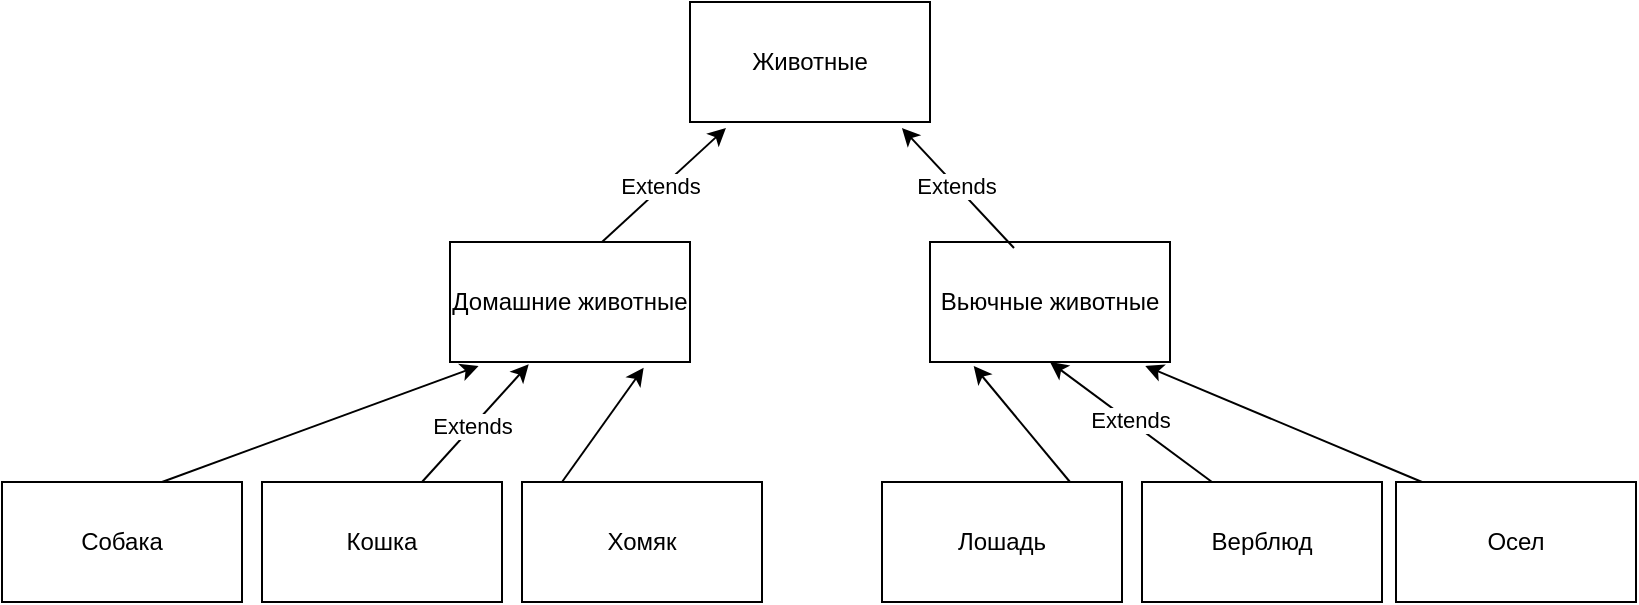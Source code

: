 <mxfile version="24.7.6">
  <diagram name="Страница — 1" id="d8aNYk3eA78sYucSyJkV">
    <mxGraphModel dx="1195" dy="588" grid="1" gridSize="10" guides="1" tooltips="1" connect="1" arrows="1" fold="1" page="1" pageScale="1" pageWidth="827" pageHeight="1169" math="0" shadow="0">
      <root>
        <mxCell id="0" />
        <mxCell id="1" parent="0" />
        <mxCell id="nb4hZSwbCRUEO2obQCLq-1" value="Животные" style="rounded=0;whiteSpace=wrap;html=1;" vertex="1" parent="1">
          <mxGeometry x="354" y="20" width="120" height="60" as="geometry" />
        </mxCell>
        <mxCell id="nb4hZSwbCRUEO2obQCLq-2" value="Домашние животные" style="rounded=0;whiteSpace=wrap;html=1;" vertex="1" parent="1">
          <mxGeometry x="234" y="140" width="120" height="60" as="geometry" />
        </mxCell>
        <mxCell id="nb4hZSwbCRUEO2obQCLq-3" value="Вьючные животные" style="rounded=0;whiteSpace=wrap;html=1;" vertex="1" parent="1">
          <mxGeometry x="474" y="140" width="120" height="60" as="geometry" />
        </mxCell>
        <mxCell id="nb4hZSwbCRUEO2obQCLq-4" value="" style="endArrow=classic;html=1;rounded=0;entryX=0.15;entryY=1.05;entryDx=0;entryDy=0;entryPerimeter=0;" edge="1" parent="1" target="nb4hZSwbCRUEO2obQCLq-1">
          <mxGeometry width="50" height="50" relative="1" as="geometry">
            <mxPoint x="310" y="140" as="sourcePoint" />
            <mxPoint x="360" y="90" as="targetPoint" />
          </mxGeometry>
        </mxCell>
        <mxCell id="nb4hZSwbCRUEO2obQCLq-7" value="Extends" style="edgeLabel;html=1;align=center;verticalAlign=middle;resizable=0;points=[];" vertex="1" connectable="0" parent="nb4hZSwbCRUEO2obQCLq-4">
          <mxGeometry x="-0.046" y="1" relative="1" as="geometry">
            <mxPoint as="offset" />
          </mxGeometry>
        </mxCell>
        <mxCell id="nb4hZSwbCRUEO2obQCLq-5" value="" style="endArrow=classic;html=1;rounded=0;entryX=0.883;entryY=1.05;entryDx=0;entryDy=0;entryPerimeter=0;exitX=0.35;exitY=0.05;exitDx=0;exitDy=0;exitPerimeter=0;" edge="1" parent="1" source="nb4hZSwbCRUEO2obQCLq-3" target="nb4hZSwbCRUEO2obQCLq-1">
          <mxGeometry width="50" height="50" relative="1" as="geometry">
            <mxPoint x="510" y="130" as="sourcePoint" />
            <mxPoint x="572" y="60" as="targetPoint" />
          </mxGeometry>
        </mxCell>
        <mxCell id="nb4hZSwbCRUEO2obQCLq-8" value="Extends" style="edgeLabel;html=1;align=center;verticalAlign=middle;resizable=0;points=[];" vertex="1" connectable="0" parent="nb4hZSwbCRUEO2obQCLq-5">
          <mxGeometry x="0.052" relative="1" as="geometry">
            <mxPoint as="offset" />
          </mxGeometry>
        </mxCell>
        <mxCell id="nb4hZSwbCRUEO2obQCLq-9" value="Собака" style="rounded=0;whiteSpace=wrap;html=1;" vertex="1" parent="1">
          <mxGeometry x="10" y="260" width="120" height="60" as="geometry" />
        </mxCell>
        <mxCell id="nb4hZSwbCRUEO2obQCLq-10" value="Кошка" style="rounded=0;whiteSpace=wrap;html=1;" vertex="1" parent="1">
          <mxGeometry x="140" y="260" width="120" height="60" as="geometry" />
        </mxCell>
        <mxCell id="nb4hZSwbCRUEO2obQCLq-11" value="Хомяк" style="rounded=0;whiteSpace=wrap;html=1;" vertex="1" parent="1">
          <mxGeometry x="270" y="260" width="120" height="60" as="geometry" />
        </mxCell>
        <mxCell id="nb4hZSwbCRUEO2obQCLq-12" value="Лошадь" style="rounded=0;whiteSpace=wrap;html=1;" vertex="1" parent="1">
          <mxGeometry x="450" y="260" width="120" height="60" as="geometry" />
        </mxCell>
        <mxCell id="nb4hZSwbCRUEO2obQCLq-13" value="Верблюд" style="rounded=0;whiteSpace=wrap;html=1;" vertex="1" parent="1">
          <mxGeometry x="580" y="260" width="120" height="60" as="geometry" />
        </mxCell>
        <mxCell id="nb4hZSwbCRUEO2obQCLq-14" value="Осел" style="rounded=0;whiteSpace=wrap;html=1;" vertex="1" parent="1">
          <mxGeometry x="707" y="260" width="120" height="60" as="geometry" />
        </mxCell>
        <mxCell id="nb4hZSwbCRUEO2obQCLq-15" value="" style="endArrow=classic;html=1;rounded=0;entryX=0.119;entryY=1.033;entryDx=0;entryDy=0;entryPerimeter=0;" edge="1" parent="1" target="nb4hZSwbCRUEO2obQCLq-2">
          <mxGeometry width="50" height="50" relative="1" as="geometry">
            <mxPoint x="90" y="260" as="sourcePoint" />
            <mxPoint x="140" y="210" as="targetPoint" />
          </mxGeometry>
        </mxCell>
        <mxCell id="nb4hZSwbCRUEO2obQCLq-16" value="" style="endArrow=classic;html=1;rounded=0;entryX=0.328;entryY=1.019;entryDx=0;entryDy=0;entryPerimeter=0;" edge="1" parent="1" target="nb4hZSwbCRUEO2obQCLq-2">
          <mxGeometry width="50" height="50" relative="1" as="geometry">
            <mxPoint x="220" y="260" as="sourcePoint" />
            <mxPoint x="270" y="210" as="targetPoint" />
          </mxGeometry>
        </mxCell>
        <mxCell id="nb4hZSwbCRUEO2obQCLq-21" value="Extends" style="edgeLabel;html=1;align=center;verticalAlign=middle;resizable=0;points=[];" vertex="1" connectable="0" parent="nb4hZSwbCRUEO2obQCLq-16">
          <mxGeometry x="-0.054" y="1" relative="1" as="geometry">
            <mxPoint as="offset" />
          </mxGeometry>
        </mxCell>
        <mxCell id="nb4hZSwbCRUEO2obQCLq-17" value="" style="endArrow=classic;html=1;rounded=0;entryX=0.807;entryY=1.047;entryDx=0;entryDy=0;entryPerimeter=0;" edge="1" parent="1" target="nb4hZSwbCRUEO2obQCLq-2">
          <mxGeometry width="50" height="50" relative="1" as="geometry">
            <mxPoint x="290" y="260" as="sourcePoint" />
            <mxPoint x="340" y="210" as="targetPoint" />
          </mxGeometry>
        </mxCell>
        <mxCell id="nb4hZSwbCRUEO2obQCLq-18" value="" style="endArrow=classic;html=1;rounded=0;entryX=0.182;entryY=1.033;entryDx=0;entryDy=0;entryPerimeter=0;" edge="1" parent="1" target="nb4hZSwbCRUEO2obQCLq-3">
          <mxGeometry width="50" height="50" relative="1" as="geometry">
            <mxPoint x="544" y="260" as="sourcePoint" />
            <mxPoint x="594" y="210" as="targetPoint" />
          </mxGeometry>
        </mxCell>
        <mxCell id="nb4hZSwbCRUEO2obQCLq-19" value="" style="endArrow=classic;html=1;rounded=0;entryX=0.5;entryY=1;entryDx=0;entryDy=0;" edge="1" parent="1" target="nb4hZSwbCRUEO2obQCLq-3">
          <mxGeometry width="50" height="50" relative="1" as="geometry">
            <mxPoint x="615" y="260" as="sourcePoint" />
            <mxPoint x="665" y="210" as="targetPoint" />
          </mxGeometry>
        </mxCell>
        <mxCell id="nb4hZSwbCRUEO2obQCLq-22" value="Extends" style="edgeLabel;html=1;align=center;verticalAlign=middle;resizable=0;points=[];" vertex="1" connectable="0" parent="nb4hZSwbCRUEO2obQCLq-19">
          <mxGeometry x="0.021" y="-1" relative="1" as="geometry">
            <mxPoint as="offset" />
          </mxGeometry>
        </mxCell>
        <mxCell id="nb4hZSwbCRUEO2obQCLq-20" value="" style="endArrow=classic;html=1;rounded=0;entryX=0.897;entryY=1.033;entryDx=0;entryDy=0;entryPerimeter=0;" edge="1" parent="1" target="nb4hZSwbCRUEO2obQCLq-3">
          <mxGeometry width="50" height="50" relative="1" as="geometry">
            <mxPoint x="720" y="260" as="sourcePoint" />
            <mxPoint x="770" y="210" as="targetPoint" />
          </mxGeometry>
        </mxCell>
      </root>
    </mxGraphModel>
  </diagram>
</mxfile>
